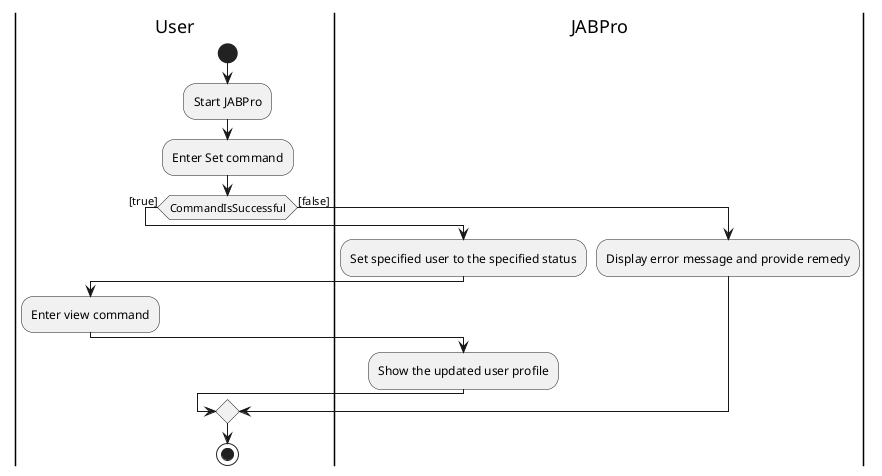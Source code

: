 @startuml
'https://plantuml.com/activity-diagram-beta
|User|
start
:Start JABPro;
:Enter Set command;
if (CommandIsSuccessful) then ([true])
  |JABPro|
  :Set specified user to the specified status;
  |User|
  :Enter view command;
  |JABPro|
  :Show the updated user profile;
  |User|
else ([false])
  |JABPro|
  :Display error message and provide remedy;
  |User|

endif

stop

@enduml
